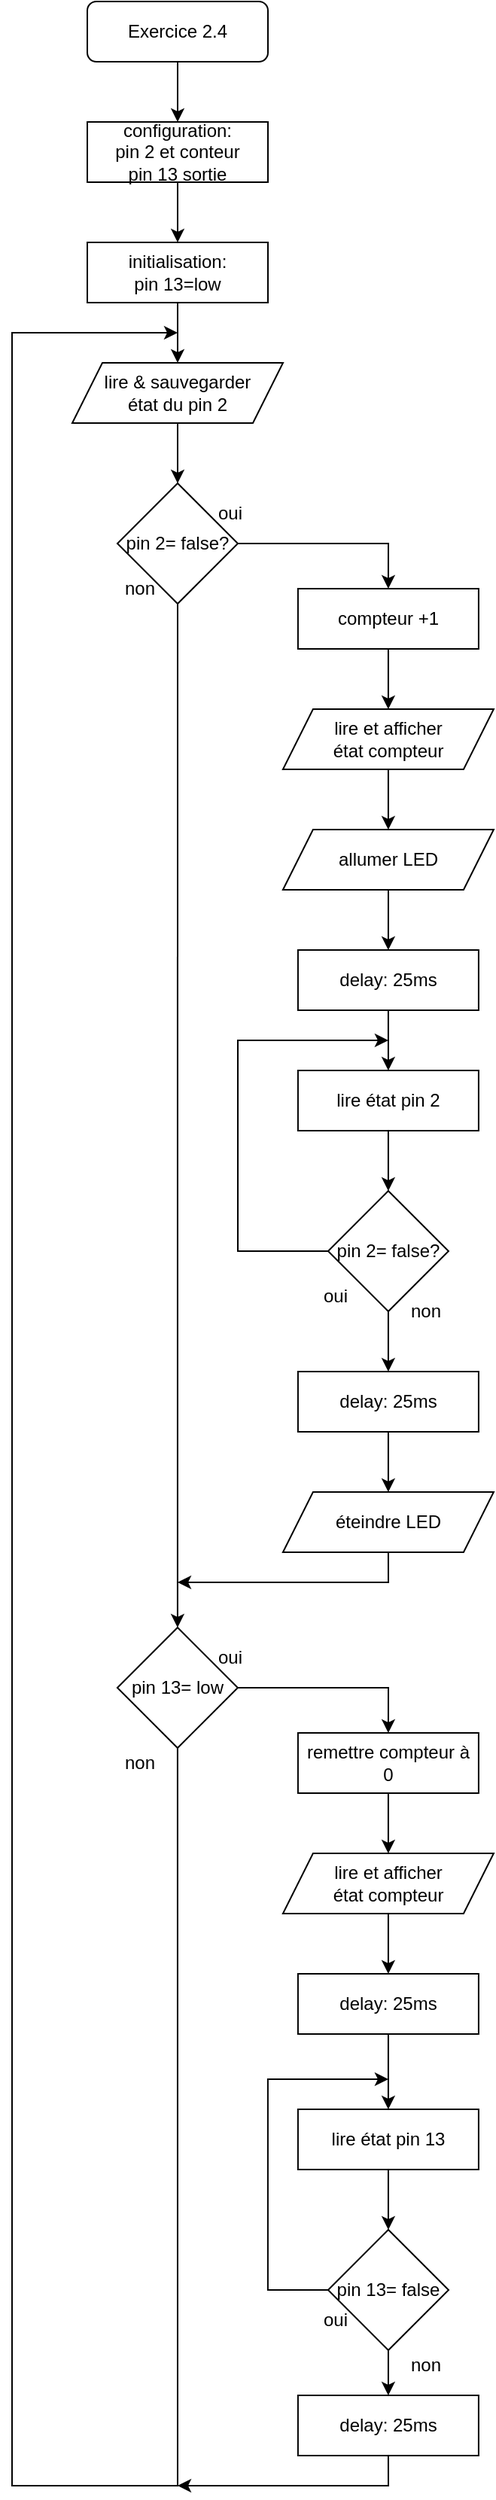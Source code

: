 <mxfile version="22.1.8" type="github">
  <diagram name="Page-1" id="b55HLDnaR5GYM7zSGyJQ">
    <mxGraphModel dx="1290" dy="565" grid="1" gridSize="10" guides="1" tooltips="1" connect="1" arrows="1" fold="1" page="1" pageScale="1" pageWidth="827" pageHeight="1169" math="0" shadow="0">
      <root>
        <mxCell id="0" />
        <mxCell id="1" parent="0" />
        <mxCell id="NToYOBmcwW4lkF_IZ1At-2" style="edgeStyle=orthogonalEdgeStyle;rounded=0;orthogonalLoop=1;jettySize=auto;html=1;exitX=0.5;exitY=1;exitDx=0;exitDy=0;entryX=0.5;entryY=0;entryDx=0;entryDy=0;" parent="1" source="NToYOBmcwW4lkF_IZ1At-3" target="NToYOBmcwW4lkF_IZ1At-5" edge="1">
          <mxGeometry relative="1" as="geometry" />
        </mxCell>
        <mxCell id="NToYOBmcwW4lkF_IZ1At-3" value="Exercice 2.4" style="rounded=1;whiteSpace=wrap;html=1;" parent="1" vertex="1">
          <mxGeometry x="80" y="10" width="120" height="40" as="geometry" />
        </mxCell>
        <mxCell id="NToYOBmcwW4lkF_IZ1At-4" style="edgeStyle=orthogonalEdgeStyle;rounded=0;orthogonalLoop=1;jettySize=auto;html=1;exitX=0.5;exitY=1;exitDx=0;exitDy=0;entryX=0.5;entryY=0;entryDx=0;entryDy=0;" parent="1" source="NToYOBmcwW4lkF_IZ1At-5" target="NToYOBmcwW4lkF_IZ1At-7" edge="1">
          <mxGeometry relative="1" as="geometry" />
        </mxCell>
        <mxCell id="NToYOBmcwW4lkF_IZ1At-5" value="configuration:&lt;br&gt;pin 2 et conteur&lt;br&gt;pin 13 sortie" style="rounded=0;whiteSpace=wrap;html=1;" parent="1" vertex="1">
          <mxGeometry x="80" y="90" width="120" height="40" as="geometry" />
        </mxCell>
        <mxCell id="NToYOBmcwW4lkF_IZ1At-6" style="edgeStyle=orthogonalEdgeStyle;rounded=0;orthogonalLoop=1;jettySize=auto;html=1;exitX=0.5;exitY=1;exitDx=0;exitDy=0;entryX=0.5;entryY=0;entryDx=0;entryDy=0;" parent="1" source="NToYOBmcwW4lkF_IZ1At-7" target="NToYOBmcwW4lkF_IZ1At-9" edge="1">
          <mxGeometry relative="1" as="geometry" />
        </mxCell>
        <mxCell id="NToYOBmcwW4lkF_IZ1At-7" value="initialisation:&lt;br&gt;pin 13=low" style="rounded=0;whiteSpace=wrap;html=1;" parent="1" vertex="1">
          <mxGeometry x="80" y="170" width="120" height="40" as="geometry" />
        </mxCell>
        <mxCell id="NToYOBmcwW4lkF_IZ1At-8" style="edgeStyle=orthogonalEdgeStyle;rounded=0;orthogonalLoop=1;jettySize=auto;html=1;exitX=0.5;exitY=1;exitDx=0;exitDy=0;entryX=0.5;entryY=0;entryDx=0;entryDy=0;" parent="1" source="NToYOBmcwW4lkF_IZ1At-9" target="NToYOBmcwW4lkF_IZ1At-12" edge="1">
          <mxGeometry relative="1" as="geometry" />
        </mxCell>
        <mxCell id="NToYOBmcwW4lkF_IZ1At-9" value="lire &amp;amp; sauvegarder&lt;br&gt;état du pin 2" style="shape=parallelogram;perimeter=parallelogramPerimeter;whiteSpace=wrap;html=1;fixedSize=1;" parent="1" vertex="1">
          <mxGeometry x="70" y="250" width="140" height="40" as="geometry" />
        </mxCell>
        <mxCell id="pHzrLmhHpe5-lS-Qv1kn-11" style="edgeStyle=orthogonalEdgeStyle;rounded=0;orthogonalLoop=1;jettySize=auto;html=1;exitX=0.5;exitY=1;exitDx=0;exitDy=0;entryX=0.5;entryY=0;entryDx=0;entryDy=0;" parent="1" source="NToYOBmcwW4lkF_IZ1At-12" target="pHzrLmhHpe5-lS-Qv1kn-8" edge="1">
          <mxGeometry relative="1" as="geometry" />
        </mxCell>
        <mxCell id="pHzrLmhHpe5-lS-Qv1kn-34" style="edgeStyle=orthogonalEdgeStyle;rounded=0;orthogonalLoop=1;jettySize=auto;html=1;exitX=1;exitY=0.5;exitDx=0;exitDy=0;entryX=0.5;entryY=0;entryDx=0;entryDy=0;" parent="1" source="NToYOBmcwW4lkF_IZ1At-12" target="pHzrLmhHpe5-lS-Qv1kn-31" edge="1">
          <mxGeometry relative="1" as="geometry" />
        </mxCell>
        <mxCell id="NToYOBmcwW4lkF_IZ1At-12" value="pin 2= false?" style="rhombus;whiteSpace=wrap;html=1;" parent="1" vertex="1">
          <mxGeometry x="100" y="330" width="80" height="80" as="geometry" />
        </mxCell>
        <mxCell id="NToYOBmcwW4lkF_IZ1At-13" value="oui" style="text;html=1;strokeColor=none;fillColor=none;align=center;verticalAlign=middle;whiteSpace=wrap;rounded=0;" parent="1" vertex="1">
          <mxGeometry x="160" y="340" width="30" height="20" as="geometry" />
        </mxCell>
        <mxCell id="NToYOBmcwW4lkF_IZ1At-14" value="non" style="text;html=1;strokeColor=none;fillColor=none;align=center;verticalAlign=middle;whiteSpace=wrap;rounded=0;" parent="1" vertex="1">
          <mxGeometry x="100" y="390" width="30" height="20" as="geometry" />
        </mxCell>
        <mxCell id="OnW3d8MUzAnd3P2urKrM-7" style="edgeStyle=orthogonalEdgeStyle;rounded=0;orthogonalLoop=1;jettySize=auto;html=1;exitX=0.5;exitY=1;exitDx=0;exitDy=0;entryX=0.5;entryY=0;entryDx=0;entryDy=0;" parent="1" source="OnW3d8MUzAnd3P2urKrM-1" target="OnW3d8MUzAnd3P2urKrM-5" edge="1">
          <mxGeometry relative="1" as="geometry" />
        </mxCell>
        <mxCell id="OnW3d8MUzAnd3P2urKrM-1" value="delay: 25ms" style="rounded=0;whiteSpace=wrap;html=1;" parent="1" vertex="1">
          <mxGeometry x="219.96" y="640" width="120" height="40" as="geometry" />
        </mxCell>
        <mxCell id="OnW3d8MUzAnd3P2urKrM-6" style="edgeStyle=orthogonalEdgeStyle;rounded=0;orthogonalLoop=1;jettySize=auto;html=1;exitX=0;exitY=0.5;exitDx=0;exitDy=0;" parent="1" source="OnW3d8MUzAnd3P2urKrM-4" edge="1">
          <mxGeometry relative="1" as="geometry">
            <mxPoint x="279.96" y="700" as="targetPoint" />
            <Array as="points">
              <mxPoint x="180" y="840" />
              <mxPoint x="180" y="700" />
            </Array>
          </mxGeometry>
        </mxCell>
        <mxCell id="OnW3d8MUzAnd3P2urKrM-12" style="edgeStyle=orthogonalEdgeStyle;rounded=0;orthogonalLoop=1;jettySize=auto;html=1;exitX=0.5;exitY=1;exitDx=0;exitDy=0;entryX=0.5;entryY=0;entryDx=0;entryDy=0;" parent="1" source="OnW3d8MUzAnd3P2urKrM-4" target="OnW3d8MUzAnd3P2urKrM-11" edge="1">
          <mxGeometry relative="1" as="geometry" />
        </mxCell>
        <mxCell id="OnW3d8MUzAnd3P2urKrM-4" value="pin 2= false?" style="rhombus;whiteSpace=wrap;html=1;" parent="1" vertex="1">
          <mxGeometry x="239.96" y="800" width="80" height="80" as="geometry" />
        </mxCell>
        <mxCell id="OnW3d8MUzAnd3P2urKrM-8" style="edgeStyle=orthogonalEdgeStyle;rounded=0;orthogonalLoop=1;jettySize=auto;html=1;exitX=0.5;exitY=1;exitDx=0;exitDy=0;entryX=0.5;entryY=0;entryDx=0;entryDy=0;" parent="1" source="OnW3d8MUzAnd3P2urKrM-5" target="OnW3d8MUzAnd3P2urKrM-4" edge="1">
          <mxGeometry relative="1" as="geometry" />
        </mxCell>
        <mxCell id="OnW3d8MUzAnd3P2urKrM-5" value="lire état pin 2" style="rounded=0;whiteSpace=wrap;html=1;" parent="1" vertex="1">
          <mxGeometry x="219.96" y="720" width="120" height="40" as="geometry" />
        </mxCell>
        <mxCell id="OnW3d8MUzAnd3P2urKrM-9" value="non" style="text;html=1;strokeColor=none;fillColor=none;align=center;verticalAlign=middle;whiteSpace=wrap;rounded=0;" parent="1" vertex="1">
          <mxGeometry x="289.96" y="870" width="30" height="20" as="geometry" />
        </mxCell>
        <mxCell id="OnW3d8MUzAnd3P2urKrM-10" value="oui" style="text;html=1;strokeColor=none;fillColor=none;align=center;verticalAlign=middle;whiteSpace=wrap;rounded=0;" parent="1" vertex="1">
          <mxGeometry x="229.96" y="860" width="30" height="20" as="geometry" />
        </mxCell>
        <mxCell id="dF_B5DAqGJrbBnQ3naxt-13" style="edgeStyle=orthogonalEdgeStyle;rounded=0;orthogonalLoop=1;jettySize=auto;html=1;exitX=0.5;exitY=1;exitDx=0;exitDy=0;entryX=0.5;entryY=0;entryDx=0;entryDy=0;" parent="1" source="OnW3d8MUzAnd3P2urKrM-11" target="dF_B5DAqGJrbBnQ3naxt-12" edge="1">
          <mxGeometry relative="1" as="geometry" />
        </mxCell>
        <mxCell id="OnW3d8MUzAnd3P2urKrM-11" value="delay: 25ms" style="rounded=0;whiteSpace=wrap;html=1;" parent="1" vertex="1">
          <mxGeometry x="219.96" y="920" width="120" height="40" as="geometry" />
        </mxCell>
        <mxCell id="pHzrLmhHpe5-lS-Qv1kn-27" style="edgeStyle=orthogonalEdgeStyle;rounded=0;orthogonalLoop=1;jettySize=auto;html=1;exitX=0.5;exitY=1;exitDx=0;exitDy=0;" parent="1" source="pHzrLmhHpe5-lS-Qv1kn-8" edge="1">
          <mxGeometry relative="1" as="geometry">
            <mxPoint x="140" y="230" as="targetPoint" />
            <Array as="points">
              <mxPoint x="140" y="1660" />
              <mxPoint x="30" y="1660" />
              <mxPoint x="30" y="230" />
            </Array>
          </mxGeometry>
        </mxCell>
        <mxCell id="pHzrLmhHpe5-lS-Qv1kn-35" style="edgeStyle=orthogonalEdgeStyle;rounded=0;orthogonalLoop=1;jettySize=auto;html=1;exitX=1;exitY=0.5;exitDx=0;exitDy=0;entryX=0.5;entryY=0;entryDx=0;entryDy=0;" parent="1" source="pHzrLmhHpe5-lS-Qv1kn-8" target="pHzrLmhHpe5-lS-Qv1kn-23" edge="1">
          <mxGeometry relative="1" as="geometry" />
        </mxCell>
        <mxCell id="pHzrLmhHpe5-lS-Qv1kn-8" value="pin 13= low" style="rhombus;whiteSpace=wrap;html=1;" parent="1" vertex="1">
          <mxGeometry x="99.96" y="1090" width="80" height="80" as="geometry" />
        </mxCell>
        <mxCell id="pHzrLmhHpe5-lS-Qv1kn-9" value="oui" style="text;html=1;strokeColor=none;fillColor=none;align=center;verticalAlign=middle;whiteSpace=wrap;rounded=0;" parent="1" vertex="1">
          <mxGeometry x="159.96" y="1100" width="30" height="20" as="geometry" />
        </mxCell>
        <mxCell id="pHzrLmhHpe5-lS-Qv1kn-10" value="non" style="text;html=1;strokeColor=none;fillColor=none;align=center;verticalAlign=middle;whiteSpace=wrap;rounded=0;" parent="1" vertex="1">
          <mxGeometry x="99.96" y="1170" width="30" height="20" as="geometry" />
        </mxCell>
        <mxCell id="pHzrLmhHpe5-lS-Qv1kn-12" style="edgeStyle=orthogonalEdgeStyle;rounded=0;orthogonalLoop=1;jettySize=auto;html=1;exitX=0.5;exitY=1;exitDx=0;exitDy=0;entryX=0.5;entryY=0;entryDx=0;entryDy=0;" parent="1" source="pHzrLmhHpe5-lS-Qv1kn-13" target="pHzrLmhHpe5-lS-Qv1kn-18" edge="1">
          <mxGeometry relative="1" as="geometry" />
        </mxCell>
        <mxCell id="pHzrLmhHpe5-lS-Qv1kn-13" value="delay: 25ms" style="rounded=0;whiteSpace=wrap;html=1;" parent="1" vertex="1">
          <mxGeometry x="219.96" y="1320" width="120" height="40" as="geometry" />
        </mxCell>
        <mxCell id="pHzrLmhHpe5-lS-Qv1kn-14" style="edgeStyle=orthogonalEdgeStyle;rounded=0;orthogonalLoop=1;jettySize=auto;html=1;exitX=0;exitY=0.5;exitDx=0;exitDy=0;" parent="1" source="pHzrLmhHpe5-lS-Qv1kn-16" edge="1">
          <mxGeometry relative="1" as="geometry">
            <mxPoint x="279.96" y="1390" as="targetPoint" />
            <Array as="points">
              <mxPoint x="199.96" y="1530" />
              <mxPoint x="199.96" y="1390" />
            </Array>
          </mxGeometry>
        </mxCell>
        <mxCell id="pHzrLmhHpe5-lS-Qv1kn-15" style="edgeStyle=orthogonalEdgeStyle;rounded=0;orthogonalLoop=1;jettySize=auto;html=1;exitX=0.5;exitY=1;exitDx=0;exitDy=0;entryX=0.5;entryY=0;entryDx=0;entryDy=0;" parent="1" source="pHzrLmhHpe5-lS-Qv1kn-16" target="pHzrLmhHpe5-lS-Qv1kn-21" edge="1">
          <mxGeometry relative="1" as="geometry" />
        </mxCell>
        <mxCell id="pHzrLmhHpe5-lS-Qv1kn-16" value="pin 13= false" style="rhombus;whiteSpace=wrap;html=1;" parent="1" vertex="1">
          <mxGeometry x="239.96" y="1490" width="80.04" height="80" as="geometry" />
        </mxCell>
        <mxCell id="pHzrLmhHpe5-lS-Qv1kn-17" style="edgeStyle=orthogonalEdgeStyle;rounded=0;orthogonalLoop=1;jettySize=auto;html=1;exitX=0.5;exitY=1;exitDx=0;exitDy=0;entryX=0.5;entryY=0;entryDx=0;entryDy=0;" parent="1" source="pHzrLmhHpe5-lS-Qv1kn-18" target="pHzrLmhHpe5-lS-Qv1kn-16" edge="1">
          <mxGeometry relative="1" as="geometry" />
        </mxCell>
        <mxCell id="pHzrLmhHpe5-lS-Qv1kn-18" value="lire état pin 13" style="rounded=0;whiteSpace=wrap;html=1;" parent="1" vertex="1">
          <mxGeometry x="219.96" y="1410" width="120" height="40" as="geometry" />
        </mxCell>
        <mxCell id="pHzrLmhHpe5-lS-Qv1kn-19" value="non" style="text;html=1;strokeColor=none;fillColor=none;align=center;verticalAlign=middle;whiteSpace=wrap;rounded=0;" parent="1" vertex="1">
          <mxGeometry x="289.92" y="1570" width="30" height="20" as="geometry" />
        </mxCell>
        <mxCell id="pHzrLmhHpe5-lS-Qv1kn-20" value="oui" style="text;html=1;strokeColor=none;fillColor=none;align=center;verticalAlign=middle;whiteSpace=wrap;rounded=0;" parent="1" vertex="1">
          <mxGeometry x="229.96" y="1540" width="30" height="20" as="geometry" />
        </mxCell>
        <mxCell id="dF_B5DAqGJrbBnQ3naxt-11" style="edgeStyle=orthogonalEdgeStyle;rounded=0;orthogonalLoop=1;jettySize=auto;html=1;exitX=0.5;exitY=1;exitDx=0;exitDy=0;" parent="1" source="pHzrLmhHpe5-lS-Qv1kn-21" edge="1">
          <mxGeometry relative="1" as="geometry">
            <mxPoint x="140" y="1660" as="targetPoint" />
            <Array as="points">
              <mxPoint x="280" y="1660" />
              <mxPoint x="140" y="1660" />
            </Array>
          </mxGeometry>
        </mxCell>
        <mxCell id="pHzrLmhHpe5-lS-Qv1kn-21" value="delay: 25ms" style="rounded=0;whiteSpace=wrap;html=1;" parent="1" vertex="1">
          <mxGeometry x="219.96" y="1600" width="120" height="40" as="geometry" />
        </mxCell>
        <mxCell id="pHzrLmhHpe5-lS-Qv1kn-26" style="edgeStyle=orthogonalEdgeStyle;rounded=0;orthogonalLoop=1;jettySize=auto;html=1;exitX=0.5;exitY=1;exitDx=0;exitDy=0;entryX=0.5;entryY=0;entryDx=0;entryDy=0;" parent="1" source="pHzrLmhHpe5-lS-Qv1kn-23" target="pHzrLmhHpe5-lS-Qv1kn-25" edge="1">
          <mxGeometry relative="1" as="geometry" />
        </mxCell>
        <mxCell id="pHzrLmhHpe5-lS-Qv1kn-23" value="remettre compteur à 0" style="rounded=0;whiteSpace=wrap;html=1;" parent="1" vertex="1">
          <mxGeometry x="219.96" y="1160" width="120" height="40" as="geometry" />
        </mxCell>
        <mxCell id="pHzrLmhHpe5-lS-Qv1kn-36" style="edgeStyle=orthogonalEdgeStyle;rounded=0;orthogonalLoop=1;jettySize=auto;html=1;exitX=0.5;exitY=1;exitDx=0;exitDy=0;entryX=0.5;entryY=0;entryDx=0;entryDy=0;" parent="1" source="pHzrLmhHpe5-lS-Qv1kn-25" target="pHzrLmhHpe5-lS-Qv1kn-13" edge="1">
          <mxGeometry relative="1" as="geometry" />
        </mxCell>
        <mxCell id="pHzrLmhHpe5-lS-Qv1kn-25" value="lire et afficher&lt;br&gt;état compteur" style="shape=parallelogram;perimeter=parallelogramPerimeter;whiteSpace=wrap;html=1;fixedSize=1;" parent="1" vertex="1">
          <mxGeometry x="209.96" y="1240" width="140" height="40" as="geometry" />
        </mxCell>
        <mxCell id="dF_B5DAqGJrbBnQ3naxt-4" style="edgeStyle=orthogonalEdgeStyle;rounded=0;orthogonalLoop=1;jettySize=auto;html=1;exitX=0.5;exitY=1;exitDx=0;exitDy=0;" parent="1" source="pHzrLmhHpe5-lS-Qv1kn-31" target="pHzrLmhHpe5-lS-Qv1kn-32" edge="1">
          <mxGeometry relative="1" as="geometry" />
        </mxCell>
        <mxCell id="pHzrLmhHpe5-lS-Qv1kn-31" value="compteur +1" style="rounded=0;whiteSpace=wrap;html=1;" parent="1" vertex="1">
          <mxGeometry x="219.96" y="400" width="120" height="40" as="geometry" />
        </mxCell>
        <mxCell id="dF_B5DAqGJrbBnQ3naxt-7" style="edgeStyle=orthogonalEdgeStyle;rounded=0;orthogonalLoop=1;jettySize=auto;html=1;exitX=0.5;exitY=1;exitDx=0;exitDy=0;entryX=0.5;entryY=0;entryDx=0;entryDy=0;" parent="1" source="pHzrLmhHpe5-lS-Qv1kn-32" target="dF_B5DAqGJrbBnQ3naxt-1" edge="1">
          <mxGeometry relative="1" as="geometry" />
        </mxCell>
        <mxCell id="pHzrLmhHpe5-lS-Qv1kn-32" value="lire et afficher&lt;br&gt;état compteur" style="shape=parallelogram;perimeter=parallelogramPerimeter;whiteSpace=wrap;html=1;fixedSize=1;" parent="1" vertex="1">
          <mxGeometry x="209.96" y="480" width="140" height="40" as="geometry" />
        </mxCell>
        <mxCell id="dF_B5DAqGJrbBnQ3naxt-6" style="edgeStyle=orthogonalEdgeStyle;rounded=0;orthogonalLoop=1;jettySize=auto;html=1;exitX=0.5;exitY=1;exitDx=0;exitDy=0;entryX=0.5;entryY=0;entryDx=0;entryDy=0;" parent="1" source="dF_B5DAqGJrbBnQ3naxt-1" target="OnW3d8MUzAnd3P2urKrM-1" edge="1">
          <mxGeometry relative="1" as="geometry">
            <Array as="points">
              <mxPoint x="280" y="585" />
            </Array>
          </mxGeometry>
        </mxCell>
        <mxCell id="dF_B5DAqGJrbBnQ3naxt-1" value="allumer LED" style="shape=parallelogram;perimeter=parallelogramPerimeter;whiteSpace=wrap;html=1;fixedSize=1;" parent="1" vertex="1">
          <mxGeometry x="209.96" y="560" width="140" height="40" as="geometry" />
        </mxCell>
        <mxCell id="dF_B5DAqGJrbBnQ3naxt-14" style="edgeStyle=orthogonalEdgeStyle;rounded=0;orthogonalLoop=1;jettySize=auto;html=1;exitX=0.5;exitY=1;exitDx=0;exitDy=0;" parent="1" source="dF_B5DAqGJrbBnQ3naxt-12" edge="1">
          <mxGeometry relative="1" as="geometry">
            <mxPoint x="140" y="1060" as="targetPoint" />
            <Array as="points">
              <mxPoint x="280" y="1060" />
            </Array>
          </mxGeometry>
        </mxCell>
        <mxCell id="dF_B5DAqGJrbBnQ3naxt-12" value="éteindre LED" style="shape=parallelogram;perimeter=parallelogramPerimeter;whiteSpace=wrap;html=1;fixedSize=1;" parent="1" vertex="1">
          <mxGeometry x="209.96" y="1000" width="140" height="40" as="geometry" />
        </mxCell>
      </root>
    </mxGraphModel>
  </diagram>
</mxfile>
